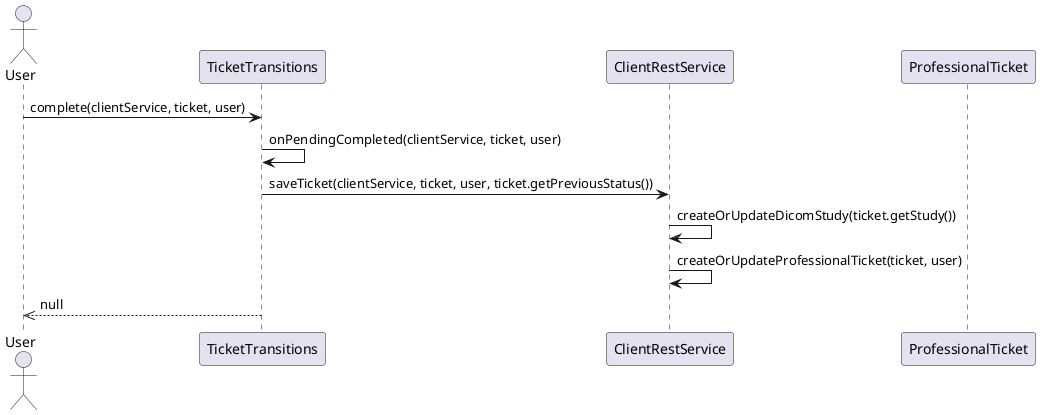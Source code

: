 @startuml
actor User
participant TicketTransitions
participant ClientRestService
participant ProfessionalTicket

User -> TicketTransitions : complete(clientService, ticket, user)
TicketTransitions -> TicketTransitions : onPendingCompleted(clientService, ticket, user)
TicketTransitions -> ClientRestService : saveTicket(clientService, ticket, user, ticket.getPreviousStatus())
ClientRestService -> ClientRestService : createOrUpdateDicomStudy(ticket.getStudy())
ClientRestService -> ClientRestService : createOrUpdateProfessionalTicket(ticket, user)
TicketTransitions -->> User : null
@enduml